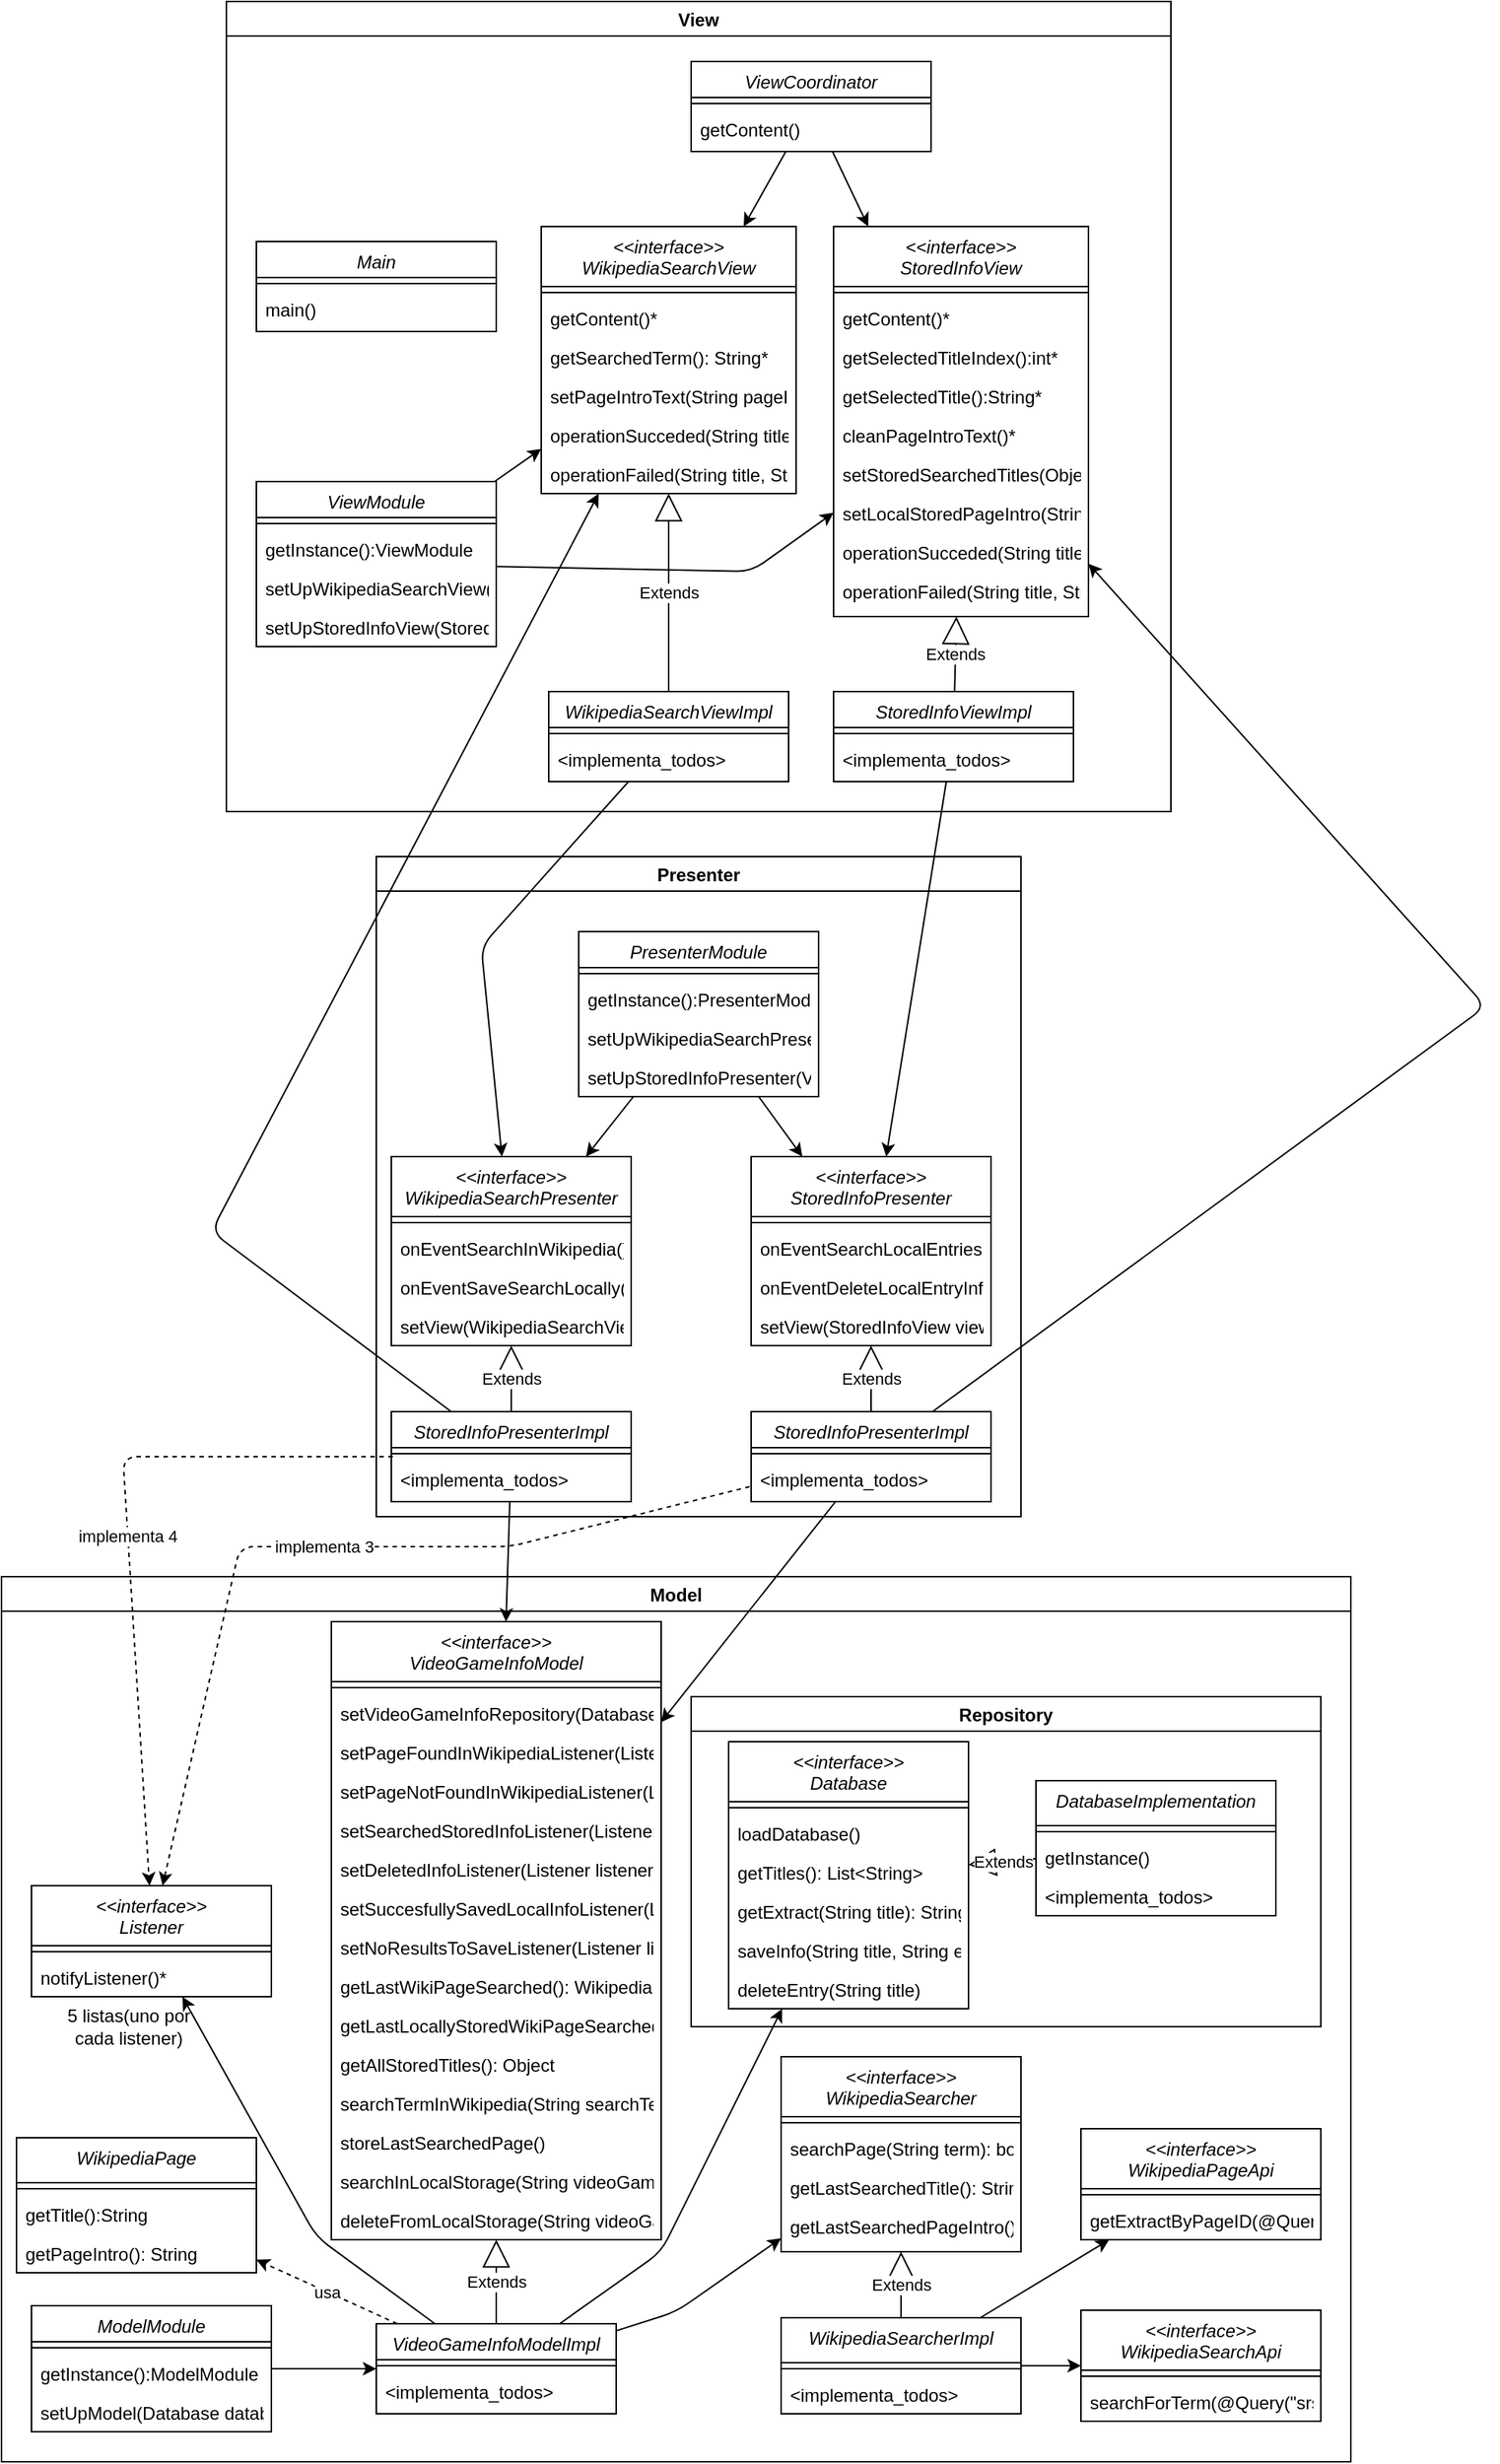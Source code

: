 <mxfile version="14.6.13" type="device"><diagram id="C5RBs43oDa-KdzZeNtuy" name="Page-1"><mxGraphModel dx="2249" dy="1991" grid="1" gridSize="10" guides="1" tooltips="1" connect="1" arrows="1" fold="1" page="1" pageScale="1" pageWidth="827" pageHeight="1169" math="0" shadow="0"><root><mxCell id="WIyWlLk6GJQsqaUBKTNV-0"/><mxCell id="WIyWlLk6GJQsqaUBKTNV-1" parent="WIyWlLk6GJQsqaUBKTNV-0"/><mxCell id="ZD-2VMVkaNNz4humHolC-57" value="View" style="swimlane;fillColor=none;" parent="WIyWlLk6GJQsqaUBKTNV-1" vertex="1"><mxGeometry x="-630" y="-540" width="630" height="540" as="geometry"/></mxCell><mxCell id="ZD-2VMVkaNNz4humHolC-58" value="Extends" style="endArrow=block;endSize=16;endFill=0;html=1;" parent="WIyWlLk6GJQsqaUBKTNV-1" source="DUe6uZB1AHGlCurgWaP5-3" target="DUe6uZB1AHGlCurgWaP5-6" edge="1"><mxGeometry width="160" relative="1" as="geometry"><mxPoint x="-680.01" y="-314" as="sourcePoint"/><mxPoint x="-680.01" y="-204" as="targetPoint"/></mxGeometry></mxCell><mxCell id="DUe6uZB1AHGlCurgWaP5-0" value="Main" style="swimlane;fontStyle=2;align=center;verticalAlign=top;childLayout=stackLayout;horizontal=1;startSize=24;horizontalStack=0;resizeParent=1;resizeLast=0;collapsible=1;marginBottom=0;rounded=0;shadow=0;strokeWidth=1;" parent="WIyWlLk6GJQsqaUBKTNV-1" vertex="1"><mxGeometry x="-610" y="-380" width="160" height="60" as="geometry"><mxRectangle x="120" y="200" width="160" height="26" as="alternateBounds"/></mxGeometry></mxCell><mxCell id="DUe6uZB1AHGlCurgWaP5-1" value="" style="line;html=1;strokeWidth=1;align=left;verticalAlign=middle;spacingTop=-1;spacingLeft=3;spacingRight=3;rotatable=0;labelPosition=right;points=[];portConstraint=eastwest;" parent="DUe6uZB1AHGlCurgWaP5-0" vertex="1"><mxGeometry y="24" width="160" height="8" as="geometry"/></mxCell><mxCell id="DUe6uZB1AHGlCurgWaP5-2" value="main()" style="text;align=left;verticalAlign=top;spacingLeft=4;spacingRight=4;overflow=hidden;rotatable=0;points=[[0,0.5],[1,0.5]];portConstraint=eastwest;" parent="DUe6uZB1AHGlCurgWaP5-0" vertex="1"><mxGeometry y="32" width="160" height="26" as="geometry"/></mxCell><mxCell id="DUe6uZB1AHGlCurgWaP5-3" value="StoredInfoViewImpl" style="swimlane;fontStyle=2;align=center;verticalAlign=top;childLayout=stackLayout;horizontal=1;startSize=24;horizontalStack=0;resizeParent=1;resizeLast=0;collapsible=1;marginBottom=0;rounded=0;shadow=0;strokeWidth=1;" parent="WIyWlLk6GJQsqaUBKTNV-1" vertex="1"><mxGeometry x="-225" y="-80" width="160" height="60" as="geometry"><mxRectangle x="120" y="200" width="160" height="26" as="alternateBounds"/></mxGeometry></mxCell><mxCell id="DUe6uZB1AHGlCurgWaP5-4" value="" style="line;html=1;strokeWidth=1;align=left;verticalAlign=middle;spacingTop=-1;spacingLeft=3;spacingRight=3;rotatable=0;labelPosition=right;points=[];portConstraint=eastwest;" parent="DUe6uZB1AHGlCurgWaP5-3" vertex="1"><mxGeometry y="24" width="160" height="8" as="geometry"/></mxCell><mxCell id="DUe6uZB1AHGlCurgWaP5-5" value="&lt;implementa_todos&gt;" style="text;align=left;verticalAlign=top;spacingLeft=4;spacingRight=4;overflow=hidden;rotatable=0;points=[[0,0.5],[1,0.5]];portConstraint=eastwest;" parent="DUe6uZB1AHGlCurgWaP5-3" vertex="1"><mxGeometry y="32" width="160" height="26" as="geometry"/></mxCell><mxCell id="DUe6uZB1AHGlCurgWaP5-6" value="&lt;&lt;interface&gt;&gt;&#10;StoredInfoView" style="swimlane;fontStyle=2;align=center;verticalAlign=top;childLayout=stackLayout;horizontal=1;startSize=40;horizontalStack=0;resizeParent=1;resizeLast=0;collapsible=1;marginBottom=0;rounded=0;shadow=0;strokeWidth=1;" parent="WIyWlLk6GJQsqaUBKTNV-1" vertex="1"><mxGeometry x="-225" y="-390" width="170" height="260" as="geometry"><mxRectangle x="120" y="200" width="160" height="26" as="alternateBounds"/></mxGeometry></mxCell><mxCell id="DUe6uZB1AHGlCurgWaP5-7" value="" style="line;html=1;strokeWidth=1;align=left;verticalAlign=middle;spacingTop=-1;spacingLeft=3;spacingRight=3;rotatable=0;labelPosition=right;points=[];portConstraint=eastwest;" parent="DUe6uZB1AHGlCurgWaP5-6" vertex="1"><mxGeometry y="40" width="170" height="8" as="geometry"/></mxCell><mxCell id="DUe6uZB1AHGlCurgWaP5-8" value="getContent()*" style="text;align=left;verticalAlign=top;spacingLeft=4;spacingRight=4;overflow=hidden;rotatable=0;points=[[0,0.5],[1,0.5]];portConstraint=eastwest;" parent="DUe6uZB1AHGlCurgWaP5-6" vertex="1"><mxGeometry y="48" width="170" height="26" as="geometry"/></mxCell><mxCell id="DUe6uZB1AHGlCurgWaP5-11" value="getSelectedTitleIndex():int*" style="text;align=left;verticalAlign=top;spacingLeft=4;spacingRight=4;overflow=hidden;rotatable=0;points=[[0,0.5],[1,0.5]];portConstraint=eastwest;" parent="DUe6uZB1AHGlCurgWaP5-6" vertex="1"><mxGeometry y="74" width="170" height="26" as="geometry"/></mxCell><mxCell id="DUe6uZB1AHGlCurgWaP5-12" value="getSelectedTitle():String*" style="text;align=left;verticalAlign=top;spacingLeft=4;spacingRight=4;overflow=hidden;rotatable=0;points=[[0,0.5],[1,0.5]];portConstraint=eastwest;" parent="DUe6uZB1AHGlCurgWaP5-6" vertex="1"><mxGeometry y="100" width="170" height="26" as="geometry"/></mxCell><mxCell id="DUe6uZB1AHGlCurgWaP5-13" value="cleanPageIntroText()*" style="text;align=left;verticalAlign=top;spacingLeft=4;spacingRight=4;overflow=hidden;rotatable=0;points=[[0,0.5],[1,0.5]];portConstraint=eastwest;" parent="DUe6uZB1AHGlCurgWaP5-6" vertex="1"><mxGeometry y="126" width="170" height="26" as="geometry"/></mxCell><mxCell id="DUe6uZB1AHGlCurgWaP5-14" value="setStoredSearchedTitles(Object[] storedTitles)*" style="text;align=left;verticalAlign=top;spacingLeft=4;spacingRight=4;overflow=hidden;rotatable=0;points=[[0,0.5],[1,0.5]];portConstraint=eastwest;" parent="DUe6uZB1AHGlCurgWaP5-6" vertex="1"><mxGeometry y="152" width="170" height="26" as="geometry"/></mxCell><mxCell id="DUe6uZB1AHGlCurgWaP5-15" value="setLocalStoredPageIntro(String pageIntro)*" style="text;align=left;verticalAlign=top;spacingLeft=4;spacingRight=4;overflow=hidden;rotatable=0;points=[[0,0.5],[1,0.5]];portConstraint=eastwest;" parent="DUe6uZB1AHGlCurgWaP5-6" vertex="1"><mxGeometry y="178" width="170" height="26" as="geometry"/></mxCell><mxCell id="DUe6uZB1AHGlCurgWaP5-16" value="operationSucceded(String title, String message)*" style="text;align=left;verticalAlign=top;spacingLeft=4;spacingRight=4;overflow=hidden;rotatable=0;points=[[0,0.5],[1,0.5]];portConstraint=eastwest;" parent="DUe6uZB1AHGlCurgWaP5-6" vertex="1"><mxGeometry y="204" width="170" height="26" as="geometry"/></mxCell><mxCell id="DUe6uZB1AHGlCurgWaP5-17" value="operationFailed(String title, String message)*" style="text;align=left;verticalAlign=top;spacingLeft=4;spacingRight=4;overflow=hidden;rotatable=0;points=[[0,0.5],[1,0.5]];portConstraint=eastwest;" parent="DUe6uZB1AHGlCurgWaP5-6" vertex="1"><mxGeometry y="230" width="170" height="26" as="geometry"/></mxCell><mxCell id="Ww_-z127zUx2u8hrDE0B-0" value="Extends" style="endArrow=block;endSize=16;endFill=0;html=1;" edge="1" parent="WIyWlLk6GJQsqaUBKTNV-1" source="Ww_-z127zUx2u8hrDE0B-1" target="Ww_-z127zUx2u8hrDE0B-4"><mxGeometry width="160" relative="1" as="geometry"><mxPoint x="-870.01" y="-304" as="sourcePoint"/><mxPoint x="-870.01" y="-194" as="targetPoint"/></mxGeometry></mxCell><mxCell id="Ww_-z127zUx2u8hrDE0B-1" value="WikipediaSearchViewImpl" style="swimlane;fontStyle=2;align=center;verticalAlign=top;childLayout=stackLayout;horizontal=1;startSize=24;horizontalStack=0;resizeParent=1;resizeLast=0;collapsible=1;marginBottom=0;rounded=0;shadow=0;strokeWidth=1;" vertex="1" parent="WIyWlLk6GJQsqaUBKTNV-1"><mxGeometry x="-415" y="-80" width="160" height="60" as="geometry"><mxRectangle x="120" y="200" width="160" height="26" as="alternateBounds"/></mxGeometry></mxCell><mxCell id="Ww_-z127zUx2u8hrDE0B-2" value="" style="line;html=1;strokeWidth=1;align=left;verticalAlign=middle;spacingTop=-1;spacingLeft=3;spacingRight=3;rotatable=0;labelPosition=right;points=[];portConstraint=eastwest;" vertex="1" parent="Ww_-z127zUx2u8hrDE0B-1"><mxGeometry y="24" width="160" height="8" as="geometry"/></mxCell><mxCell id="Ww_-z127zUx2u8hrDE0B-3" value="&lt;implementa_todos&gt;" style="text;align=left;verticalAlign=top;spacingLeft=4;spacingRight=4;overflow=hidden;rotatable=0;points=[[0,0.5],[1,0.5]];portConstraint=eastwest;" vertex="1" parent="Ww_-z127zUx2u8hrDE0B-1"><mxGeometry y="32" width="160" height="26" as="geometry"/></mxCell><mxCell id="Ww_-z127zUx2u8hrDE0B-4" value="&lt;&lt;interface&gt;&gt;&#10;WikipediaSearchView" style="swimlane;fontStyle=2;align=center;verticalAlign=top;childLayout=stackLayout;horizontal=1;startSize=40;horizontalStack=0;resizeParent=1;resizeLast=0;collapsible=1;marginBottom=0;rounded=0;shadow=0;strokeWidth=1;" vertex="1" parent="WIyWlLk6GJQsqaUBKTNV-1"><mxGeometry x="-420" y="-390" width="170" height="178" as="geometry"><mxRectangle x="120" y="200" width="160" height="26" as="alternateBounds"/></mxGeometry></mxCell><mxCell id="Ww_-z127zUx2u8hrDE0B-5" value="" style="line;html=1;strokeWidth=1;align=left;verticalAlign=middle;spacingTop=-1;spacingLeft=3;spacingRight=3;rotatable=0;labelPosition=right;points=[];portConstraint=eastwest;" vertex="1" parent="Ww_-z127zUx2u8hrDE0B-4"><mxGeometry y="40" width="170" height="8" as="geometry"/></mxCell><mxCell id="Ww_-z127zUx2u8hrDE0B-6" value="getContent()*" style="text;align=left;verticalAlign=top;spacingLeft=4;spacingRight=4;overflow=hidden;rotatable=0;points=[[0,0.5],[1,0.5]];portConstraint=eastwest;" vertex="1" parent="Ww_-z127zUx2u8hrDE0B-4"><mxGeometry y="48" width="170" height="26" as="geometry"/></mxCell><mxCell id="Ww_-z127zUx2u8hrDE0B-7" value="getSearchedTerm(): String*" style="text;align=left;verticalAlign=top;spacingLeft=4;spacingRight=4;overflow=hidden;rotatable=0;points=[[0,0.5],[1,0.5]];portConstraint=eastwest;" vertex="1" parent="Ww_-z127zUx2u8hrDE0B-4"><mxGeometry y="74" width="170" height="26" as="geometry"/></mxCell><mxCell id="Ww_-z127zUx2u8hrDE0B-8" value="setPageIntroText(String pageIntroText): " style="text;align=left;verticalAlign=top;spacingLeft=4;spacingRight=4;overflow=hidden;rotatable=0;points=[[0,0.5],[1,0.5]];portConstraint=eastwest;" vertex="1" parent="Ww_-z127zUx2u8hrDE0B-4"><mxGeometry y="100" width="170" height="26" as="geometry"/></mxCell><mxCell id="Ww_-z127zUx2u8hrDE0B-12" value="operationSucceded(String title, String message)*" style="text;align=left;verticalAlign=top;spacingLeft=4;spacingRight=4;overflow=hidden;rotatable=0;points=[[0,0.5],[1,0.5]];portConstraint=eastwest;" vertex="1" parent="Ww_-z127zUx2u8hrDE0B-4"><mxGeometry y="126" width="170" height="26" as="geometry"/></mxCell><mxCell id="Ww_-z127zUx2u8hrDE0B-13" value="operationFailed(String title, String message)*" style="text;align=left;verticalAlign=top;spacingLeft=4;spacingRight=4;overflow=hidden;rotatable=0;points=[[0,0.5],[1,0.5]];portConstraint=eastwest;" vertex="1" parent="Ww_-z127zUx2u8hrDE0B-4"><mxGeometry y="152" width="170" height="26" as="geometry"/></mxCell><mxCell id="Ww_-z127zUx2u8hrDE0B-14" value="ViewCoordinator" style="swimlane;fontStyle=2;align=center;verticalAlign=top;childLayout=stackLayout;horizontal=1;startSize=24;horizontalStack=0;resizeParent=1;resizeLast=0;collapsible=1;marginBottom=0;rounded=0;shadow=0;strokeWidth=1;" vertex="1" parent="WIyWlLk6GJQsqaUBKTNV-1"><mxGeometry x="-320" y="-500" width="160" height="60" as="geometry"><mxRectangle x="120" y="200" width="160" height="26" as="alternateBounds"/></mxGeometry></mxCell><mxCell id="Ww_-z127zUx2u8hrDE0B-15" value="" style="line;html=1;strokeWidth=1;align=left;verticalAlign=middle;spacingTop=-1;spacingLeft=3;spacingRight=3;rotatable=0;labelPosition=right;points=[];portConstraint=eastwest;" vertex="1" parent="Ww_-z127zUx2u8hrDE0B-14"><mxGeometry y="24" width="160" height="8" as="geometry"/></mxCell><mxCell id="Ww_-z127zUx2u8hrDE0B-16" value="getContent()" style="text;align=left;verticalAlign=top;spacingLeft=4;spacingRight=4;overflow=hidden;rotatable=0;points=[[0,0.5],[1,0.5]];portConstraint=eastwest;" vertex="1" parent="Ww_-z127zUx2u8hrDE0B-14"><mxGeometry y="32" width="160" height="26" as="geometry"/></mxCell><mxCell id="Ww_-z127zUx2u8hrDE0B-17" value="" style="endArrow=classic;html=1;" edge="1" parent="WIyWlLk6GJQsqaUBKTNV-1" source="Ww_-z127zUx2u8hrDE0B-14" target="Ww_-z127zUx2u8hrDE0B-4"><mxGeometry width="50" height="50" relative="1" as="geometry"><mxPoint x="-160" y="-150" as="sourcePoint"/><mxPoint x="-110" y="-200" as="targetPoint"/></mxGeometry></mxCell><mxCell id="Ww_-z127zUx2u8hrDE0B-18" value="" style="endArrow=classic;html=1;" edge="1" parent="WIyWlLk6GJQsqaUBKTNV-1" source="Ww_-z127zUx2u8hrDE0B-14" target="DUe6uZB1AHGlCurgWaP5-6"><mxGeometry width="50" height="50" relative="1" as="geometry"><mxPoint x="-160" y="-150" as="sourcePoint"/><mxPoint x="-120" y="-370" as="targetPoint"/></mxGeometry></mxCell><mxCell id="Ww_-z127zUx2u8hrDE0B-19" value="ViewModule" style="swimlane;fontStyle=2;align=center;verticalAlign=top;childLayout=stackLayout;horizontal=1;startSize=24;horizontalStack=0;resizeParent=1;resizeLast=0;collapsible=1;marginBottom=0;rounded=0;shadow=0;strokeWidth=1;" vertex="1" parent="WIyWlLk6GJQsqaUBKTNV-1"><mxGeometry x="-610" y="-220" width="160" height="110" as="geometry"><mxRectangle x="120" y="200" width="160" height="26" as="alternateBounds"/></mxGeometry></mxCell><mxCell id="Ww_-z127zUx2u8hrDE0B-20" value="" style="line;html=1;strokeWidth=1;align=left;verticalAlign=middle;spacingTop=-1;spacingLeft=3;spacingRight=3;rotatable=0;labelPosition=right;points=[];portConstraint=eastwest;" vertex="1" parent="Ww_-z127zUx2u8hrDE0B-19"><mxGeometry y="24" width="160" height="8" as="geometry"/></mxCell><mxCell id="Ww_-z127zUx2u8hrDE0B-21" value="getInstance():ViewModule" style="text;align=left;verticalAlign=top;spacingLeft=4;spacingRight=4;overflow=hidden;rotatable=0;points=[[0,0.5],[1,0.5]];portConstraint=eastwest;" vertex="1" parent="Ww_-z127zUx2u8hrDE0B-19"><mxGeometry y="32" width="160" height="26" as="geometry"/></mxCell><mxCell id="Ww_-z127zUx2u8hrDE0B-22" value="setUpWikipediaSearchView(WikipediaSearchPresenter wsp)" style="text;align=left;verticalAlign=top;spacingLeft=4;spacingRight=4;overflow=hidden;rotatable=0;points=[[0,0.5],[1,0.5]];portConstraint=eastwest;" vertex="1" parent="Ww_-z127zUx2u8hrDE0B-19"><mxGeometry y="58" width="160" height="26" as="geometry"/></mxCell><mxCell id="Ww_-z127zUx2u8hrDE0B-23" value="setUpStoredInfoView(StoredInfoPresenter sip)" style="text;align=left;verticalAlign=top;spacingLeft=4;spacingRight=4;overflow=hidden;rotatable=0;points=[[0,0.5],[1,0.5]];portConstraint=eastwest;" vertex="1" parent="Ww_-z127zUx2u8hrDE0B-19"><mxGeometry y="84" width="160" height="26" as="geometry"/></mxCell><mxCell id="Ww_-z127zUx2u8hrDE0B-24" value="" style="endArrow=classic;html=1;" edge="1" parent="WIyWlLk6GJQsqaUBKTNV-1" source="Ww_-z127zUx2u8hrDE0B-19" target="Ww_-z127zUx2u8hrDE0B-4"><mxGeometry width="50" height="50" relative="1" as="geometry"><mxPoint x="-160" y="-150" as="sourcePoint"/><mxPoint x="-110" y="-200" as="targetPoint"/></mxGeometry></mxCell><mxCell id="Ww_-z127zUx2u8hrDE0B-25" value="" style="endArrow=classic;html=1;" edge="1" parent="WIyWlLk6GJQsqaUBKTNV-1" source="Ww_-z127zUx2u8hrDE0B-19" target="DUe6uZB1AHGlCurgWaP5-6"><mxGeometry width="50" height="50" relative="1" as="geometry"><mxPoint x="-160" y="-150" as="sourcePoint"/><mxPoint x="-110" y="-200" as="targetPoint"/><Array as="points"><mxPoint x="-280" y="-160"/></Array></mxGeometry></mxCell><mxCell id="Ww_-z127zUx2u8hrDE0B-45" value="Presenter" style="swimlane;fillColor=none;" vertex="1" parent="WIyWlLk6GJQsqaUBKTNV-1"><mxGeometry x="-530" y="30" width="430" height="440" as="geometry"/></mxCell><mxCell id="Ww_-z127zUx2u8hrDE0B-38" value="PresenterModule" style="swimlane;fontStyle=2;align=center;verticalAlign=top;childLayout=stackLayout;horizontal=1;startSize=24;horizontalStack=0;resizeParent=1;resizeLast=0;collapsible=1;marginBottom=0;rounded=0;shadow=0;strokeWidth=1;" vertex="1" parent="Ww_-z127zUx2u8hrDE0B-45"><mxGeometry x="135" y="50" width="160" height="110" as="geometry"><mxRectangle x="120" y="200" width="160" height="26" as="alternateBounds"/></mxGeometry></mxCell><mxCell id="Ww_-z127zUx2u8hrDE0B-39" value="" style="line;html=1;strokeWidth=1;align=left;verticalAlign=middle;spacingTop=-1;spacingLeft=3;spacingRight=3;rotatable=0;labelPosition=right;points=[];portConstraint=eastwest;" vertex="1" parent="Ww_-z127zUx2u8hrDE0B-38"><mxGeometry y="24" width="160" height="8" as="geometry"/></mxCell><mxCell id="Ww_-z127zUx2u8hrDE0B-40" value="getInstance():PresenterModule" style="text;align=left;verticalAlign=top;spacingLeft=4;spacingRight=4;overflow=hidden;rotatable=0;points=[[0,0.5],[1,0.5]];portConstraint=eastwest;" vertex="1" parent="Ww_-z127zUx2u8hrDE0B-38"><mxGeometry y="32" width="160" height="26" as="geometry"/></mxCell><mxCell id="Ww_-z127zUx2u8hrDE0B-41" value="setUpWikipediaSearchPresenter(VideoGameInfoModel model): WikipediaSearchPresenter" style="text;align=left;verticalAlign=top;spacingLeft=4;spacingRight=4;overflow=hidden;rotatable=0;points=[[0,0.5],[1,0.5]];portConstraint=eastwest;" vertex="1" parent="Ww_-z127zUx2u8hrDE0B-38"><mxGeometry y="58" width="160" height="26" as="geometry"/></mxCell><mxCell id="Ww_-z127zUx2u8hrDE0B-42" value="setUpStoredInfoPresenter(VideoGameInfoModel model): StoredInfoPresenter" style="text;align=left;verticalAlign=top;spacingLeft=4;spacingRight=4;overflow=hidden;rotatable=0;points=[[0,0.5],[1,0.5]];portConstraint=eastwest;" vertex="1" parent="Ww_-z127zUx2u8hrDE0B-38"><mxGeometry y="84" width="160" height="26" as="geometry"/></mxCell><mxCell id="Ww_-z127zUx2u8hrDE0B-32" value="&lt;&lt;interface&gt;&gt;&#10;WikipediaSearchPresenter" style="swimlane;fontStyle=2;align=center;verticalAlign=top;childLayout=stackLayout;horizontal=1;startSize=40;horizontalStack=0;resizeParent=1;resizeLast=0;collapsible=1;marginBottom=0;rounded=0;shadow=0;strokeWidth=1;" vertex="1" parent="Ww_-z127zUx2u8hrDE0B-45"><mxGeometry x="10" y="200" width="160" height="126" as="geometry"><mxRectangle x="120" y="200" width="160" height="26" as="alternateBounds"/></mxGeometry></mxCell><mxCell id="Ww_-z127zUx2u8hrDE0B-33" value="" style="line;html=1;strokeWidth=1;align=left;verticalAlign=middle;spacingTop=-1;spacingLeft=3;spacingRight=3;rotatable=0;labelPosition=right;points=[];portConstraint=eastwest;" vertex="1" parent="Ww_-z127zUx2u8hrDE0B-32"><mxGeometry y="40" width="160" height="8" as="geometry"/></mxCell><mxCell id="Ww_-z127zUx2u8hrDE0B-34" value="onEventSearchInWikipedia()*" style="text;align=left;verticalAlign=top;spacingLeft=4;spacingRight=4;overflow=hidden;rotatable=0;points=[[0,0.5],[1,0.5]];portConstraint=eastwest;" vertex="1" parent="Ww_-z127zUx2u8hrDE0B-32"><mxGeometry y="48" width="160" height="26" as="geometry"/></mxCell><mxCell id="Ww_-z127zUx2u8hrDE0B-35" value="onEventSaveSearchLocally()*" style="text;align=left;verticalAlign=top;spacingLeft=4;spacingRight=4;overflow=hidden;rotatable=0;points=[[0,0.5],[1,0.5]];portConstraint=eastwest;" vertex="1" parent="Ww_-z127zUx2u8hrDE0B-32"><mxGeometry y="74" width="160" height="26" as="geometry"/></mxCell><mxCell id="Ww_-z127zUx2u8hrDE0B-36" value="setView(WikipediaSearchView view)*" style="text;align=left;verticalAlign=top;spacingLeft=4;spacingRight=4;overflow=hidden;rotatable=0;points=[[0,0.5],[1,0.5]];portConstraint=eastwest;" vertex="1" parent="Ww_-z127zUx2u8hrDE0B-32"><mxGeometry y="100" width="160" height="26" as="geometry"/></mxCell><mxCell id="Ww_-z127zUx2u8hrDE0B-43" value="" style="endArrow=classic;html=1;" edge="1" parent="Ww_-z127zUx2u8hrDE0B-45" source="Ww_-z127zUx2u8hrDE0B-38" target="Ww_-z127zUx2u8hrDE0B-32"><mxGeometry width="50" height="50" relative="1" as="geometry"><mxPoint x="-38.01" y="80" as="sourcePoint"/><mxPoint x="-38.135" y="190" as="targetPoint"/></mxGeometry></mxCell><mxCell id="Ww_-z127zUx2u8hrDE0B-29" value="StoredInfoPresenterImpl" style="swimlane;fontStyle=2;align=center;verticalAlign=top;childLayout=stackLayout;horizontal=1;startSize=24;horizontalStack=0;resizeParent=1;resizeLast=0;collapsible=1;marginBottom=0;rounded=0;shadow=0;strokeWidth=1;" vertex="1" parent="Ww_-z127zUx2u8hrDE0B-45"><mxGeometry x="10" y="370" width="160" height="60" as="geometry"><mxRectangle x="120" y="200" width="160" height="26" as="alternateBounds"/></mxGeometry></mxCell><mxCell id="Ww_-z127zUx2u8hrDE0B-30" value="" style="line;html=1;strokeWidth=1;align=left;verticalAlign=middle;spacingTop=-1;spacingLeft=3;spacingRight=3;rotatable=0;labelPosition=right;points=[];portConstraint=eastwest;" vertex="1" parent="Ww_-z127zUx2u8hrDE0B-29"><mxGeometry y="24" width="160" height="8" as="geometry"/></mxCell><mxCell id="Ww_-z127zUx2u8hrDE0B-31" value="&lt;implementa_todos&gt;" style="text;align=left;verticalAlign=top;spacingLeft=4;spacingRight=4;overflow=hidden;rotatable=0;points=[[0,0.5],[1,0.5]];portConstraint=eastwest;" vertex="1" parent="Ww_-z127zUx2u8hrDE0B-29"><mxGeometry y="32" width="160" height="26" as="geometry"/></mxCell><mxCell id="Ww_-z127zUx2u8hrDE0B-37" value="Extends" style="endArrow=block;endSize=16;endFill=0;html=1;" edge="1" parent="Ww_-z127zUx2u8hrDE0B-45" source="Ww_-z127zUx2u8hrDE0B-29" target="Ww_-z127zUx2u8hrDE0B-32"><mxGeometry width="160" relative="1" as="geometry"><mxPoint x="350" y="500" as="sourcePoint"/><mxPoint x="350" y="368" as="targetPoint"/></mxGeometry></mxCell><mxCell id="ZD-2VMVkaNNz4humHolC-63" value="&lt;&lt;interface&gt;&gt;&#10;StoredInfoPresenter" style="swimlane;fontStyle=2;align=center;verticalAlign=top;childLayout=stackLayout;horizontal=1;startSize=40;horizontalStack=0;resizeParent=1;resizeLast=0;collapsible=1;marginBottom=0;rounded=0;shadow=0;strokeWidth=1;" parent="Ww_-z127zUx2u8hrDE0B-45" vertex="1"><mxGeometry x="250" y="200" width="160" height="126" as="geometry"><mxRectangle x="120" y="200" width="160" height="26" as="alternateBounds"/></mxGeometry></mxCell><mxCell id="ZD-2VMVkaNNz4humHolC-64" value="" style="line;html=1;strokeWidth=1;align=left;verticalAlign=middle;spacingTop=-1;spacingLeft=3;spacingRight=3;rotatable=0;labelPosition=right;points=[];portConstraint=eastwest;" parent="ZD-2VMVkaNNz4humHolC-63" vertex="1"><mxGeometry y="40" width="160" height="8" as="geometry"/></mxCell><mxCell id="ZD-2VMVkaNNz4humHolC-65" value="onEventSearchLocalEntriesInfo()*" style="text;align=left;verticalAlign=top;spacingLeft=4;spacingRight=4;overflow=hidden;rotatable=0;points=[[0,0.5],[1,0.5]];portConstraint=eastwest;" parent="ZD-2VMVkaNNz4humHolC-63" vertex="1"><mxGeometry y="48" width="160" height="26" as="geometry"/></mxCell><mxCell id="Ww_-z127zUx2u8hrDE0B-26" value="onEventDeleteLocalEntryInfo()*" style="text;align=left;verticalAlign=top;spacingLeft=4;spacingRight=4;overflow=hidden;rotatable=0;points=[[0,0.5],[1,0.5]];portConstraint=eastwest;" vertex="1" parent="ZD-2VMVkaNNz4humHolC-63"><mxGeometry y="74" width="160" height="26" as="geometry"/></mxCell><mxCell id="Ww_-z127zUx2u8hrDE0B-27" value="setView(StoredInfoView view)" style="text;align=left;verticalAlign=top;spacingLeft=4;spacingRight=4;overflow=hidden;rotatable=0;points=[[0,0.5],[1,0.5]];portConstraint=eastwest;" vertex="1" parent="ZD-2VMVkaNNz4humHolC-63"><mxGeometry y="100" width="160" height="26" as="geometry"/></mxCell><mxCell id="ZD-2VMVkaNNz4humHolC-67" value="StoredInfoPresenterImpl" style="swimlane;fontStyle=2;align=center;verticalAlign=top;childLayout=stackLayout;horizontal=1;startSize=24;horizontalStack=0;resizeParent=1;resizeLast=0;collapsible=1;marginBottom=0;rounded=0;shadow=0;strokeWidth=1;" parent="Ww_-z127zUx2u8hrDE0B-45" vertex="1"><mxGeometry x="250" y="370" width="160" height="60" as="geometry"><mxRectangle x="120" y="200" width="160" height="26" as="alternateBounds"/></mxGeometry></mxCell><mxCell id="ZD-2VMVkaNNz4humHolC-68" value="" style="line;html=1;strokeWidth=1;align=left;verticalAlign=middle;spacingTop=-1;spacingLeft=3;spacingRight=3;rotatable=0;labelPosition=right;points=[];portConstraint=eastwest;" parent="ZD-2VMVkaNNz4humHolC-67" vertex="1"><mxGeometry y="24" width="160" height="8" as="geometry"/></mxCell><mxCell id="ZD-2VMVkaNNz4humHolC-69" value="&lt;implementa_todos&gt;" style="text;align=left;verticalAlign=top;spacingLeft=4;spacingRight=4;overflow=hidden;rotatable=0;points=[[0,0.5],[1,0.5]];portConstraint=eastwest;" parent="ZD-2VMVkaNNz4humHolC-67" vertex="1"><mxGeometry y="32" width="160" height="26" as="geometry"/></mxCell><mxCell id="Ww_-z127zUx2u8hrDE0B-28" value="Extends" style="endArrow=block;endSize=16;endFill=0;html=1;" edge="1" parent="Ww_-z127zUx2u8hrDE0B-45" source="ZD-2VMVkaNNz4humHolC-67" target="ZD-2VMVkaNNz4humHolC-63"><mxGeometry width="160" relative="1" as="geometry"><mxPoint x="560" y="500" as="sourcePoint"/><mxPoint x="560" y="368" as="targetPoint"/></mxGeometry></mxCell><mxCell id="Ww_-z127zUx2u8hrDE0B-44" value="" style="endArrow=classic;html=1;" edge="1" parent="Ww_-z127zUx2u8hrDE0B-45" source="Ww_-z127zUx2u8hrDE0B-38" target="ZD-2VMVkaNNz4humHolC-63"><mxGeometry width="50" height="50" relative="1" as="geometry"><mxPoint x="-28.01" y="90" as="sourcePoint"/><mxPoint x="284" y="210" as="targetPoint"/></mxGeometry></mxCell><mxCell id="Ww_-z127zUx2u8hrDE0B-148" value="Model" style="swimlane;fillColor=none;" vertex="1" parent="WIyWlLk6GJQsqaUBKTNV-1"><mxGeometry x="-780" y="510" width="900" height="590" as="geometry"/></mxCell><mxCell id="Ww_-z127zUx2u8hrDE0B-108" value="WikipediaSearcherImpl" style="swimlane;fontStyle=2;align=center;verticalAlign=top;childLayout=stackLayout;horizontal=1;startSize=30;horizontalStack=0;resizeParent=1;resizeLast=0;collapsible=1;marginBottom=0;rounded=0;shadow=0;strokeWidth=1;" vertex="1" parent="Ww_-z127zUx2u8hrDE0B-148"><mxGeometry x="520" y="494" width="160" height="64" as="geometry"><mxRectangle x="120" y="200" width="160" height="26" as="alternateBounds"/></mxGeometry></mxCell><mxCell id="Ww_-z127zUx2u8hrDE0B-109" value="" style="line;html=1;strokeWidth=1;align=left;verticalAlign=middle;spacingTop=-1;spacingLeft=3;spacingRight=3;rotatable=0;labelPosition=right;points=[];portConstraint=eastwest;" vertex="1" parent="Ww_-z127zUx2u8hrDE0B-108"><mxGeometry y="30" width="160" height="8" as="geometry"/></mxCell><mxCell id="Ww_-z127zUx2u8hrDE0B-110" value="&lt;implementa_todos&gt;" style="text;align=left;verticalAlign=top;spacingLeft=4;spacingRight=4;overflow=hidden;rotatable=0;points=[[0,0.5],[1,0.5]];portConstraint=eastwest;" vertex="1" parent="Ww_-z127zUx2u8hrDE0B-108"><mxGeometry y="38" width="160" height="26" as="geometry"/></mxCell><mxCell id="Ww_-z127zUx2u8hrDE0B-120" value="&lt;&lt;interface&gt;&gt;&#10;WikipediaPageApi" style="swimlane;fontStyle=2;align=center;verticalAlign=top;childLayout=stackLayout;horizontal=1;startSize=40;horizontalStack=0;resizeParent=1;resizeLast=0;collapsible=1;marginBottom=0;rounded=0;shadow=0;strokeWidth=1;" vertex="1" parent="Ww_-z127zUx2u8hrDE0B-148"><mxGeometry x="720" y="368" width="160" height="74" as="geometry"><mxRectangle x="120" y="200" width="160" height="26" as="alternateBounds"/></mxGeometry></mxCell><mxCell id="Ww_-z127zUx2u8hrDE0B-121" value="" style="line;html=1;strokeWidth=1;align=left;verticalAlign=middle;spacingTop=-1;spacingLeft=3;spacingRight=3;rotatable=0;labelPosition=right;points=[];portConstraint=eastwest;" vertex="1" parent="Ww_-z127zUx2u8hrDE0B-120"><mxGeometry y="40" width="160" height="8" as="geometry"/></mxCell><mxCell id="Ww_-z127zUx2u8hrDE0B-122" value="getExtractByPageID(@Query(&quot;pageids&quot;) String term): Call&lt;String&gt;" style="text;align=left;verticalAlign=top;spacingLeft=4;spacingRight=4;overflow=hidden;rotatable=0;points=[[0,0.5],[1,0.5]];portConstraint=eastwest;" vertex="1" parent="Ww_-z127zUx2u8hrDE0B-120"><mxGeometry y="48" width="160" height="26" as="geometry"/></mxCell><mxCell id="Ww_-z127zUx2u8hrDE0B-125" value="" style="endArrow=classic;html=1;" edge="1" parent="Ww_-z127zUx2u8hrDE0B-148" source="Ww_-z127zUx2u8hrDE0B-108" target="Ww_-z127zUx2u8hrDE0B-120"><mxGeometry width="50" height="50" relative="1" as="geometry"><mxPoint x="965.003" y="250" as="sourcePoint"/><mxPoint x="1095.003" y="322" as="targetPoint"/></mxGeometry></mxCell><mxCell id="Ww_-z127zUx2u8hrDE0B-115" value="&lt;&lt;interface&gt;&gt;&#10;WikipediaSearchApi" style="swimlane;fontStyle=2;align=center;verticalAlign=top;childLayout=stackLayout;horizontal=1;startSize=40;horizontalStack=0;resizeParent=1;resizeLast=0;collapsible=1;marginBottom=0;rounded=0;shadow=0;strokeWidth=1;" vertex="1" parent="Ww_-z127zUx2u8hrDE0B-148"><mxGeometry x="720" y="489" width="160" height="74" as="geometry"><mxRectangle x="120" y="200" width="160" height="26" as="alternateBounds"/></mxGeometry></mxCell><mxCell id="Ww_-z127zUx2u8hrDE0B-116" value="" style="line;html=1;strokeWidth=1;align=left;verticalAlign=middle;spacingTop=-1;spacingLeft=3;spacingRight=3;rotatable=0;labelPosition=right;points=[];portConstraint=eastwest;" vertex="1" parent="Ww_-z127zUx2u8hrDE0B-115"><mxGeometry y="40" width="160" height="8" as="geometry"/></mxCell><mxCell id="Ww_-z127zUx2u8hrDE0B-123" value="searchForTerm(@Query(&quot;srsearch&quot;) String term): Call&lt;String&gt;" style="text;align=left;verticalAlign=top;spacingLeft=4;spacingRight=4;overflow=hidden;rotatable=0;points=[[0,0.5],[1,0.5]];portConstraint=eastwest;" vertex="1" parent="Ww_-z127zUx2u8hrDE0B-115"><mxGeometry y="48" width="160" height="26" as="geometry"/></mxCell><mxCell id="Ww_-z127zUx2u8hrDE0B-126" value="" style="endArrow=classic;html=1;" edge="1" parent="Ww_-z127zUx2u8hrDE0B-148" source="Ww_-z127zUx2u8hrDE0B-108" target="Ww_-z127zUx2u8hrDE0B-115"><mxGeometry width="50" height="50" relative="1" as="geometry"><mxPoint x="705" y="492.87" as="sourcePoint"/><mxPoint x="775" y="476.13" as="targetPoint"/></mxGeometry></mxCell><mxCell id="Ww_-z127zUx2u8hrDE0B-86" value="5 listas(uno por cada listener)" style="text;html=1;strokeColor=none;fillColor=none;align=center;verticalAlign=middle;whiteSpace=wrap;rounded=0;" vertex="1" parent="Ww_-z127zUx2u8hrDE0B-148"><mxGeometry x="40" y="280" width="90" height="40" as="geometry"/></mxCell><mxCell id="Ww_-z127zUx2u8hrDE0B-67" value="&lt;&lt;interface&gt;&gt;&#10;Listener" style="swimlane;fontStyle=2;align=center;verticalAlign=top;childLayout=stackLayout;horizontal=1;startSize=40;horizontalStack=0;resizeParent=1;resizeLast=0;collapsible=1;marginBottom=0;rounded=0;shadow=0;strokeWidth=1;" vertex="1" parent="Ww_-z127zUx2u8hrDE0B-148"><mxGeometry x="20" y="206" width="160" height="74" as="geometry"><mxRectangle x="120" y="200" width="160" height="26" as="alternateBounds"/></mxGeometry></mxCell><mxCell id="Ww_-z127zUx2u8hrDE0B-68" value="" style="line;html=1;strokeWidth=1;align=left;verticalAlign=middle;spacingTop=-1;spacingLeft=3;spacingRight=3;rotatable=0;labelPosition=right;points=[];portConstraint=eastwest;" vertex="1" parent="Ww_-z127zUx2u8hrDE0B-67"><mxGeometry y="40" width="160" height="8" as="geometry"/></mxCell><mxCell id="Ww_-z127zUx2u8hrDE0B-69" value="notifyListener()*" style="text;align=left;verticalAlign=top;spacingLeft=4;spacingRight=4;overflow=hidden;rotatable=0;points=[[0,0.5],[1,0.5]];portConstraint=eastwest;" vertex="1" parent="Ww_-z127zUx2u8hrDE0B-67"><mxGeometry y="48" width="160" height="26" as="geometry"/></mxCell><mxCell id="Ww_-z127zUx2u8hrDE0B-46" value="VideoGameInfoModelImpl" style="swimlane;fontStyle=2;align=center;verticalAlign=top;childLayout=stackLayout;horizontal=1;startSize=24;horizontalStack=0;resizeParent=1;resizeLast=0;collapsible=1;marginBottom=0;rounded=0;shadow=0;strokeWidth=1;" vertex="1" parent="Ww_-z127zUx2u8hrDE0B-148"><mxGeometry x="250" y="498" width="160" height="60" as="geometry"><mxRectangle x="120" y="200" width="160" height="26" as="alternateBounds"/></mxGeometry></mxCell><mxCell id="Ww_-z127zUx2u8hrDE0B-47" value="" style="line;html=1;strokeWidth=1;align=left;verticalAlign=middle;spacingTop=-1;spacingLeft=3;spacingRight=3;rotatable=0;labelPosition=right;points=[];portConstraint=eastwest;" vertex="1" parent="Ww_-z127zUx2u8hrDE0B-46"><mxGeometry y="24" width="160" height="8" as="geometry"/></mxCell><mxCell id="Ww_-z127zUx2u8hrDE0B-48" value="&lt;implementa_todos&gt;" style="text;align=left;verticalAlign=top;spacingLeft=4;spacingRight=4;overflow=hidden;rotatable=0;points=[[0,0.5],[1,0.5]];portConstraint=eastwest;" vertex="1" parent="Ww_-z127zUx2u8hrDE0B-46"><mxGeometry y="32" width="160" height="26" as="geometry"/></mxCell><mxCell id="Ww_-z127zUx2u8hrDE0B-84" value="" style="endArrow=classic;html=1;" edge="1" parent="Ww_-z127zUx2u8hrDE0B-148" source="Ww_-z127zUx2u8hrDE0B-46" target="Ww_-z127zUx2u8hrDE0B-67"><mxGeometry width="50" height="50" relative="1" as="geometry"><mxPoint x="484.13" y="560" as="sourcePoint"/><mxPoint x="484.005" y="670" as="targetPoint"/><Array as="points"><mxPoint x="210" y="440"/></Array></mxGeometry></mxCell><mxCell id="Ww_-z127zUx2u8hrDE0B-127" value="WikipediaPage" style="swimlane;fontStyle=2;align=center;verticalAlign=top;childLayout=stackLayout;horizontal=1;startSize=30;horizontalStack=0;resizeParent=1;resizeLast=0;collapsible=1;marginBottom=0;rounded=0;shadow=0;strokeWidth=1;" vertex="1" parent="Ww_-z127zUx2u8hrDE0B-148"><mxGeometry x="10" y="374" width="160" height="90" as="geometry"><mxRectangle x="120" y="200" width="160" height="26" as="alternateBounds"/></mxGeometry></mxCell><mxCell id="Ww_-z127zUx2u8hrDE0B-128" value="" style="line;html=1;strokeWidth=1;align=left;verticalAlign=middle;spacingTop=-1;spacingLeft=3;spacingRight=3;rotatable=0;labelPosition=right;points=[];portConstraint=eastwest;" vertex="1" parent="Ww_-z127zUx2u8hrDE0B-127"><mxGeometry y="30" width="160" height="8" as="geometry"/></mxCell><mxCell id="Ww_-z127zUx2u8hrDE0B-129" value="getTitle():String" style="text;align=left;verticalAlign=top;spacingLeft=4;spacingRight=4;overflow=hidden;rotatable=0;points=[[0,0.5],[1,0.5]];portConstraint=eastwest;" vertex="1" parent="Ww_-z127zUx2u8hrDE0B-127"><mxGeometry y="38" width="160" height="26" as="geometry"/></mxCell><mxCell id="Ww_-z127zUx2u8hrDE0B-130" value="getPageIntro(): String" style="text;align=left;verticalAlign=top;spacingLeft=4;spacingRight=4;overflow=hidden;rotatable=0;points=[[0,0.5],[1,0.5]];portConstraint=eastwest;" vertex="1" parent="Ww_-z127zUx2u8hrDE0B-127"><mxGeometry y="64" width="160" height="26" as="geometry"/></mxCell><mxCell id="ShkKD8K5ReQVSErVy7A8-0" value="usa" style="endArrow=classic;html=1;dashed=1;" parent="Ww_-z127zUx2u8hrDE0B-148" edge="1" target="Ww_-z127zUx2u8hrDE0B-127" source="Ww_-z127zUx2u8hrDE0B-46"><mxGeometry width="50" height="50" relative="1" as="geometry"><mxPoint x="350" y="560" as="sourcePoint"/><mxPoint x="140" y="340" as="targetPoint"/></mxGeometry></mxCell><mxCell id="Ww_-z127zUx2u8hrDE0B-88" value="ModelModule" style="swimlane;fontStyle=2;align=center;verticalAlign=top;childLayout=stackLayout;horizontal=1;startSize=24;horizontalStack=0;resizeParent=1;resizeLast=0;collapsible=1;marginBottom=0;rounded=0;shadow=0;strokeWidth=1;" vertex="1" parent="Ww_-z127zUx2u8hrDE0B-148"><mxGeometry x="20" y="486" width="160" height="84" as="geometry"><mxRectangle x="120" y="200" width="160" height="26" as="alternateBounds"/></mxGeometry></mxCell><mxCell id="Ww_-z127zUx2u8hrDE0B-89" value="" style="line;html=1;strokeWidth=1;align=left;verticalAlign=middle;spacingTop=-1;spacingLeft=3;spacingRight=3;rotatable=0;labelPosition=right;points=[];portConstraint=eastwest;" vertex="1" parent="Ww_-z127zUx2u8hrDE0B-88"><mxGeometry y="24" width="160" height="8" as="geometry"/></mxCell><mxCell id="Ww_-z127zUx2u8hrDE0B-90" value="getInstance():ModelModule" style="text;align=left;verticalAlign=top;spacingLeft=4;spacingRight=4;overflow=hidden;rotatable=0;points=[[0,0.5],[1,0.5]];portConstraint=eastwest;" vertex="1" parent="Ww_-z127zUx2u8hrDE0B-88"><mxGeometry y="32" width="160" height="26" as="geometry"/></mxCell><mxCell id="Ww_-z127zUx2u8hrDE0B-91" value="setUpModel(Database database, WikipediaSearcher ws): VideoGameInfoModel" style="text;align=left;verticalAlign=top;spacingLeft=4;spacingRight=4;overflow=hidden;rotatable=0;points=[[0,0.5],[1,0.5]];portConstraint=eastwest;" vertex="1" parent="Ww_-z127zUx2u8hrDE0B-88"><mxGeometry y="58" width="160" height="26" as="geometry"/></mxCell><mxCell id="ZD-2VMVkaNNz4humHolC-92" value="" style="endArrow=classic;html=1;" parent="Ww_-z127zUx2u8hrDE0B-148" edge="1" target="Ww_-z127zUx2u8hrDE0B-46" source="Ww_-z127zUx2u8hrDE0B-88"><mxGeometry width="50" height="50" relative="1" as="geometry"><mxPoint x="92" y="780" as="sourcePoint"/><mxPoint x="91.875" y="890" as="targetPoint"/></mxGeometry></mxCell><mxCell id="Ww_-z127zUx2u8hrDE0B-49" value="&lt;&lt;interface&gt;&gt;&#10;VideoGameInfoModel" style="swimlane;fontStyle=2;align=center;verticalAlign=top;childLayout=stackLayout;horizontal=1;startSize=40;horizontalStack=0;resizeParent=1;resizeLast=0;collapsible=1;marginBottom=0;rounded=0;shadow=0;strokeWidth=1;" vertex="1" parent="Ww_-z127zUx2u8hrDE0B-148"><mxGeometry x="220" y="30" width="220" height="412" as="geometry"><mxRectangle x="120" y="200" width="160" height="26" as="alternateBounds"/></mxGeometry></mxCell><mxCell id="Ww_-z127zUx2u8hrDE0B-50" value="" style="line;html=1;strokeWidth=1;align=left;verticalAlign=middle;spacingTop=-1;spacingLeft=3;spacingRight=3;rotatable=0;labelPosition=right;points=[];portConstraint=eastwest;" vertex="1" parent="Ww_-z127zUx2u8hrDE0B-49"><mxGeometry y="40" width="220" height="8" as="geometry"/></mxCell><mxCell id="Ww_-z127zUx2u8hrDE0B-51" value="setVideoGameInfoRepository(Database database)*" style="text;align=left;verticalAlign=top;spacingLeft=4;spacingRight=4;overflow=hidden;rotatable=0;points=[[0,0.5],[1,0.5]];portConstraint=eastwest;" vertex="1" parent="Ww_-z127zUx2u8hrDE0B-49"><mxGeometry y="48" width="220" height="26" as="geometry"/></mxCell><mxCell id="Ww_-z127zUx2u8hrDE0B-52" value="setPageFoundInWikipediaListener(Listener listener)" style="text;align=left;verticalAlign=top;spacingLeft=4;spacingRight=4;overflow=hidden;rotatable=0;points=[[0,0.5],[1,0.5]];portConstraint=eastwest;" vertex="1" parent="Ww_-z127zUx2u8hrDE0B-49"><mxGeometry y="74" width="220" height="26" as="geometry"/></mxCell><mxCell id="Ww_-z127zUx2u8hrDE0B-53" value="setPageNotFoundInWikipediaListener(Listener listener)" style="text;align=left;verticalAlign=top;spacingLeft=4;spacingRight=4;overflow=hidden;rotatable=0;points=[[0,0.5],[1,0.5]];portConstraint=eastwest;" vertex="1" parent="Ww_-z127zUx2u8hrDE0B-49"><mxGeometry y="100" width="220" height="26" as="geometry"/></mxCell><mxCell id="Ww_-z127zUx2u8hrDE0B-55" value="setSearchedStoredInfoListener(Listener listener)" style="text;align=left;verticalAlign=top;spacingLeft=4;spacingRight=4;overflow=hidden;rotatable=0;points=[[0,0.5],[1,0.5]];portConstraint=eastwest;" vertex="1" parent="Ww_-z127zUx2u8hrDE0B-49"><mxGeometry y="126" width="220" height="26" as="geometry"/></mxCell><mxCell id="Ww_-z127zUx2u8hrDE0B-56" value="setDeletedInfoListener(Listener listener)" style="text;align=left;verticalAlign=top;spacingLeft=4;spacingRight=4;overflow=hidden;rotatable=0;points=[[0,0.5],[1,0.5]];portConstraint=eastwest;" vertex="1" parent="Ww_-z127zUx2u8hrDE0B-49"><mxGeometry y="152" width="220" height="26" as="geometry"/></mxCell><mxCell id="Ww_-z127zUx2u8hrDE0B-57" value="setSuccesfullySavedLocalInfoListener(Listener listener)" style="text;align=left;verticalAlign=top;spacingLeft=4;spacingRight=4;overflow=hidden;rotatable=0;points=[[0,0.5],[1,0.5]];portConstraint=eastwest;" vertex="1" parent="Ww_-z127zUx2u8hrDE0B-49"><mxGeometry y="178" width="220" height="26" as="geometry"/></mxCell><mxCell id="Ww_-z127zUx2u8hrDE0B-58" value="setNoResultsToSaveListener(Listener listener)" style="text;align=left;verticalAlign=top;spacingLeft=4;spacingRight=4;overflow=hidden;rotatable=0;points=[[0,0.5],[1,0.5]];portConstraint=eastwest;" vertex="1" parent="Ww_-z127zUx2u8hrDE0B-49"><mxGeometry y="204" width="220" height="26" as="geometry"/></mxCell><mxCell id="Ww_-z127zUx2u8hrDE0B-59" value="getLastWikiPageSearched(): WikipediaPage" style="text;align=left;verticalAlign=top;spacingLeft=4;spacingRight=4;overflow=hidden;rotatable=0;points=[[0,0.5],[1,0.5]];portConstraint=eastwest;" vertex="1" parent="Ww_-z127zUx2u8hrDE0B-49"><mxGeometry y="230" width="220" height="26" as="geometry"/></mxCell><mxCell id="Ww_-z127zUx2u8hrDE0B-60" value="getLastLocallyStoredWikiPageSearched(): WikipediaPage" style="text;align=left;verticalAlign=top;spacingLeft=4;spacingRight=4;overflow=hidden;rotatable=0;points=[[0,0.5],[1,0.5]];portConstraint=eastwest;" vertex="1" parent="Ww_-z127zUx2u8hrDE0B-49"><mxGeometry y="256" width="220" height="26" as="geometry"/></mxCell><mxCell id="Ww_-z127zUx2u8hrDE0B-61" value="getAllStoredTitles(): Object" style="text;align=left;verticalAlign=top;spacingLeft=4;spacingRight=4;overflow=hidden;rotatable=0;points=[[0,0.5],[1,0.5]];portConstraint=eastwest;" vertex="1" parent="Ww_-z127zUx2u8hrDE0B-49"><mxGeometry y="282" width="220" height="26" as="geometry"/></mxCell><mxCell id="Ww_-z127zUx2u8hrDE0B-62" value="searchTermInWikipedia(String searchTerm)" style="text;align=left;verticalAlign=top;spacingLeft=4;spacingRight=4;overflow=hidden;rotatable=0;points=[[0,0.5],[1,0.5]];portConstraint=eastwest;" vertex="1" parent="Ww_-z127zUx2u8hrDE0B-49"><mxGeometry y="308" width="220" height="26" as="geometry"/></mxCell><mxCell id="Ww_-z127zUx2u8hrDE0B-64" value="storeLastSearchedPage()" style="text;align=left;verticalAlign=top;spacingLeft=4;spacingRight=4;overflow=hidden;rotatable=0;points=[[0,0.5],[1,0.5]];portConstraint=eastwest;" vertex="1" parent="Ww_-z127zUx2u8hrDE0B-49"><mxGeometry y="334" width="220" height="26" as="geometry"/></mxCell><mxCell id="Ww_-z127zUx2u8hrDE0B-65" value="searchInLocalStorage(String videoGameTitle)" style="text;align=left;verticalAlign=top;spacingLeft=4;spacingRight=4;overflow=hidden;rotatable=0;points=[[0,0.5],[1,0.5]];portConstraint=eastwest;" vertex="1" parent="Ww_-z127zUx2u8hrDE0B-49"><mxGeometry y="360" width="220" height="26" as="geometry"/></mxCell><mxCell id="Ww_-z127zUx2u8hrDE0B-66" value="deleteFromLocalStorage(String videoGameTitle)" style="text;align=left;verticalAlign=top;spacingLeft=4;spacingRight=4;overflow=hidden;rotatable=0;points=[[0,0.5],[1,0.5]];portConstraint=eastwest;" vertex="1" parent="Ww_-z127zUx2u8hrDE0B-49"><mxGeometry y="386" width="220" height="26" as="geometry"/></mxCell><mxCell id="Ww_-z127zUx2u8hrDE0B-54" value="Extends" style="endArrow=block;endSize=16;endFill=0;html=1;" edge="1" parent="Ww_-z127zUx2u8hrDE0B-148" source="Ww_-z127zUx2u8hrDE0B-46" target="Ww_-z127zUx2u8hrDE0B-49"><mxGeometry width="160" relative="1" as="geometry"><mxPoint x="615" y="496" as="sourcePoint"/><mxPoint x="615" y="364" as="targetPoint"/></mxGeometry></mxCell><mxCell id="Ww_-z127zUx2u8hrDE0B-92" value="&lt;&lt;interface&gt;&gt;&#10;WikipediaSearcher" style="swimlane;fontStyle=2;align=center;verticalAlign=top;childLayout=stackLayout;horizontal=1;startSize=40;horizontalStack=0;resizeParent=1;resizeLast=0;collapsible=1;marginBottom=0;rounded=0;shadow=0;strokeWidth=1;" vertex="1" parent="Ww_-z127zUx2u8hrDE0B-148"><mxGeometry x="520" y="320" width="160" height="130" as="geometry"><mxRectangle x="120" y="200" width="160" height="26" as="alternateBounds"/></mxGeometry></mxCell><mxCell id="Ww_-z127zUx2u8hrDE0B-93" value="" style="line;html=1;strokeWidth=1;align=left;verticalAlign=middle;spacingTop=-1;spacingLeft=3;spacingRight=3;rotatable=0;labelPosition=right;points=[];portConstraint=eastwest;" vertex="1" parent="Ww_-z127zUx2u8hrDE0B-92"><mxGeometry y="40" width="160" height="8" as="geometry"/></mxCell><mxCell id="Ww_-z127zUx2u8hrDE0B-94" value="searchPage(String term): boolean" style="text;align=left;verticalAlign=top;spacingLeft=4;spacingRight=4;overflow=hidden;rotatable=0;points=[[0,0.5],[1,0.5]];portConstraint=eastwest;" vertex="1" parent="Ww_-z127zUx2u8hrDE0B-92"><mxGeometry y="48" width="160" height="26" as="geometry"/></mxCell><mxCell id="Ww_-z127zUx2u8hrDE0B-95" value="getLastSearchedTitle(): String" style="text;align=left;verticalAlign=top;spacingLeft=4;spacingRight=4;overflow=hidden;rotatable=0;points=[[0,0.5],[1,0.5]];portConstraint=eastwest;" vertex="1" parent="Ww_-z127zUx2u8hrDE0B-92"><mxGeometry y="74" width="160" height="26" as="geometry"/></mxCell><mxCell id="Ww_-z127zUx2u8hrDE0B-96" value="getLastSearchedPageIntro(): String" style="text;align=left;verticalAlign=top;spacingLeft=4;spacingRight=4;overflow=hidden;rotatable=0;points=[[0,0.5],[1,0.5]];portConstraint=eastwest;" vertex="1" parent="Ww_-z127zUx2u8hrDE0B-92"><mxGeometry y="100" width="160" height="26" as="geometry"/></mxCell><mxCell id="Ww_-z127zUx2u8hrDE0B-114" value="" style="endArrow=classic;html=1;" edge="1" parent="Ww_-z127zUx2u8hrDE0B-148" source="Ww_-z127zUx2u8hrDE0B-46" target="Ww_-z127zUx2u8hrDE0B-92"><mxGeometry width="50" height="50" relative="1" as="geometry"><mxPoint x="380.003" y="603" as="sourcePoint"/><mxPoint x="510.003" y="675" as="targetPoint"/><Array as="points"><mxPoint x="450" y="490"/></Array></mxGeometry></mxCell><mxCell id="Ww_-z127zUx2u8hrDE0B-113" value="Extends" style="endArrow=block;endSize=16;endFill=0;html=1;" edge="1" parent="Ww_-z127zUx2u8hrDE0B-148" source="Ww_-z127zUx2u8hrDE0B-108" target="Ww_-z127zUx2u8hrDE0B-92"><mxGeometry width="160" relative="1" as="geometry"><mxPoint x="485" y="662" as="sourcePoint"/><mxPoint x="485" y="614" as="targetPoint"/></mxGeometry></mxCell><mxCell id="Ww_-z127zUx2u8hrDE0B-147" value="Repository" style="swimlane;fillColor=none;" vertex="1" parent="Ww_-z127zUx2u8hrDE0B-148"><mxGeometry x="460" y="80" width="420" height="220" as="geometry"/></mxCell><mxCell id="Ww_-z127zUx2u8hrDE0B-134" value="&lt;&lt;interface&gt;&gt;&#10;Database" style="swimlane;fontStyle=2;align=center;verticalAlign=top;childLayout=stackLayout;horizontal=1;startSize=40;horizontalStack=0;resizeParent=1;resizeLast=0;collapsible=1;marginBottom=0;rounded=0;shadow=0;strokeWidth=1;" vertex="1" parent="Ww_-z127zUx2u8hrDE0B-147"><mxGeometry x="25" y="30" width="160" height="178" as="geometry"><mxRectangle x="120" y="200" width="160" height="26" as="alternateBounds"/></mxGeometry></mxCell><mxCell id="Ww_-z127zUx2u8hrDE0B-135" value="" style="line;html=1;strokeWidth=1;align=left;verticalAlign=middle;spacingTop=-1;spacingLeft=3;spacingRight=3;rotatable=0;labelPosition=right;points=[];portConstraint=eastwest;" vertex="1" parent="Ww_-z127zUx2u8hrDE0B-134"><mxGeometry y="40" width="160" height="8" as="geometry"/></mxCell><mxCell id="Ww_-z127zUx2u8hrDE0B-136" value="loadDatabase()" style="text;align=left;verticalAlign=top;spacingLeft=4;spacingRight=4;overflow=hidden;rotatable=0;points=[[0,0.5],[1,0.5]];portConstraint=eastwest;" vertex="1" parent="Ww_-z127zUx2u8hrDE0B-134"><mxGeometry y="48" width="160" height="26" as="geometry"/></mxCell><mxCell id="Ww_-z127zUx2u8hrDE0B-137" value="getTitles(): List&lt;String&gt;" style="text;align=left;verticalAlign=top;spacingLeft=4;spacingRight=4;overflow=hidden;rotatable=0;points=[[0,0.5],[1,0.5]];portConstraint=eastwest;" vertex="1" parent="Ww_-z127zUx2u8hrDE0B-134"><mxGeometry y="74" width="160" height="26" as="geometry"/></mxCell><mxCell id="Ww_-z127zUx2u8hrDE0B-138" value="getExtract(String title): String" style="text;align=left;verticalAlign=top;spacingLeft=4;spacingRight=4;overflow=hidden;rotatable=0;points=[[0,0.5],[1,0.5]];portConstraint=eastwest;" vertex="1" parent="Ww_-z127zUx2u8hrDE0B-134"><mxGeometry y="100" width="160" height="26" as="geometry"/></mxCell><mxCell id="Ww_-z127zUx2u8hrDE0B-139" value="saveInfo(String title, String extract)" style="text;align=left;verticalAlign=top;spacingLeft=4;spacingRight=4;overflow=hidden;rotatable=0;points=[[0,0.5],[1,0.5]];portConstraint=eastwest;" vertex="1" parent="Ww_-z127zUx2u8hrDE0B-134"><mxGeometry y="126" width="160" height="26" as="geometry"/></mxCell><mxCell id="Ww_-z127zUx2u8hrDE0B-140" value="deleteEntry(String title)" style="text;align=left;verticalAlign=top;spacingLeft=4;spacingRight=4;overflow=hidden;rotatable=0;points=[[0,0.5],[1,0.5]];portConstraint=eastwest;" vertex="1" parent="Ww_-z127zUx2u8hrDE0B-134"><mxGeometry y="152" width="160" height="26" as="geometry"/></mxCell><mxCell id="Ww_-z127zUx2u8hrDE0B-141" value="DatabaseImplementation" style="swimlane;fontStyle=2;align=center;verticalAlign=top;childLayout=stackLayout;horizontal=1;startSize=30;horizontalStack=0;resizeParent=1;resizeLast=0;collapsible=1;marginBottom=0;rounded=0;shadow=0;strokeWidth=1;" vertex="1" parent="Ww_-z127zUx2u8hrDE0B-147"><mxGeometry x="230" y="56" width="160" height="90" as="geometry"><mxRectangle x="120" y="200" width="160" height="26" as="alternateBounds"/></mxGeometry></mxCell><mxCell id="Ww_-z127zUx2u8hrDE0B-142" value="" style="line;html=1;strokeWidth=1;align=left;verticalAlign=middle;spacingTop=-1;spacingLeft=3;spacingRight=3;rotatable=0;labelPosition=right;points=[];portConstraint=eastwest;" vertex="1" parent="Ww_-z127zUx2u8hrDE0B-141"><mxGeometry y="30" width="160" height="8" as="geometry"/></mxCell><mxCell id="Ww_-z127zUx2u8hrDE0B-144" value="getInstance()" style="text;align=left;verticalAlign=top;spacingLeft=4;spacingRight=4;overflow=hidden;rotatable=0;points=[[0,0.5],[1,0.5]];portConstraint=eastwest;" vertex="1" parent="Ww_-z127zUx2u8hrDE0B-141"><mxGeometry y="38" width="160" height="26" as="geometry"/></mxCell><mxCell id="Ww_-z127zUx2u8hrDE0B-143" value="&lt;implementa_todos&gt;" style="text;align=left;verticalAlign=top;spacingLeft=4;spacingRight=4;overflow=hidden;rotatable=0;points=[[0,0.5],[1,0.5]];portConstraint=eastwest;" vertex="1" parent="Ww_-z127zUx2u8hrDE0B-141"><mxGeometry y="64" width="160" height="26" as="geometry"/></mxCell><mxCell id="Ww_-z127zUx2u8hrDE0B-145" value="Extends" style="endArrow=block;endSize=16;endFill=0;html=1;" edge="1" parent="Ww_-z127zUx2u8hrDE0B-147" source="Ww_-z127zUx2u8hrDE0B-141" target="Ww_-z127zUx2u8hrDE0B-134"><mxGeometry width="160" relative="1" as="geometry"><mxPoint x="500" y="74" as="sourcePoint"/><mxPoint x="500" y="-20" as="targetPoint"/></mxGeometry></mxCell><mxCell id="Ww_-z127zUx2u8hrDE0B-146" value="" style="endArrow=classic;html=1;startArrow=none;" edge="1" parent="Ww_-z127zUx2u8hrDE0B-148" source="Ww_-z127zUx2u8hrDE0B-46" target="Ww_-z127zUx2u8hrDE0B-134"><mxGeometry width="50" height="50" relative="1" as="geometry"><mxPoint x="421.795" y="546" as="sourcePoint"/><mxPoint x="550" y="492.429" as="targetPoint"/><Array as="points"><mxPoint x="440" y="450"/></Array></mxGeometry></mxCell><mxCell id="Ww_-z127zUx2u8hrDE0B-152" value="" style="endArrow=classic;html=1;" edge="1" parent="WIyWlLk6GJQsqaUBKTNV-1" source="DUe6uZB1AHGlCurgWaP5-3" target="ZD-2VMVkaNNz4humHolC-63"><mxGeometry width="50" height="50" relative="1" as="geometry"><mxPoint x="-220" y="90" as="sourcePoint"/><mxPoint x="-170" y="40" as="targetPoint"/></mxGeometry></mxCell><mxCell id="Ww_-z127zUx2u8hrDE0B-153" value="" style="endArrow=classic;html=1;" edge="1" parent="WIyWlLk6GJQsqaUBKTNV-1" source="Ww_-z127zUx2u8hrDE0B-1" target="Ww_-z127zUx2u8hrDE0B-32"><mxGeometry width="50" height="50" relative="1" as="geometry"><mxPoint x="-220" y="90" as="sourcePoint"/><mxPoint x="-600" y="80" as="targetPoint"/><Array as="points"><mxPoint x="-460" y="90"/></Array></mxGeometry></mxCell><mxCell id="Ww_-z127zUx2u8hrDE0B-154" value="" style="endArrow=classic;html=1;" edge="1" parent="WIyWlLk6GJQsqaUBKTNV-1" source="ZD-2VMVkaNNz4humHolC-67" target="DUe6uZB1AHGlCurgWaP5-6"><mxGeometry width="50" height="50" relative="1" as="geometry"><mxPoint x="-280" y="390" as="sourcePoint"/><mxPoint x="170" y="-150" as="targetPoint"/><Array as="points"><mxPoint x="210" y="130"/></Array></mxGeometry></mxCell><mxCell id="Ww_-z127zUx2u8hrDE0B-155" value="" style="endArrow=classic;html=1;" edge="1" parent="WIyWlLk6GJQsqaUBKTNV-1" source="Ww_-z127zUx2u8hrDE0B-29" target="Ww_-z127zUx2u8hrDE0B-4"><mxGeometry width="50" height="50" relative="1" as="geometry"><mxPoint x="-400" y="230" as="sourcePoint"/><mxPoint x="-710" y="130" as="targetPoint"/><Array as="points"><mxPoint x="-640" y="280"/></Array></mxGeometry></mxCell><mxCell id="Ww_-z127zUx2u8hrDE0B-156" value="implementa 3" style="endArrow=classic;html=1;dashed=1;" edge="1" parent="WIyWlLk6GJQsqaUBKTNV-1"><mxGeometry width="50" height="50" relative="1" as="geometry"><mxPoint x="-281" y="450" as="sourcePoint"/><mxPoint x="-672.559" y="716" as="targetPoint"/><Array as="points"><mxPoint x="-441" y="490"/><mxPoint x="-621" y="490"/></Array></mxGeometry></mxCell><mxCell id="Ww_-z127zUx2u8hrDE0B-157" value="implementa 4" style="endArrow=classic;html=1;dashed=1;" edge="1" parent="WIyWlLk6GJQsqaUBKTNV-1"><mxGeometry width="50" height="50" relative="1" as="geometry"><mxPoint x="-519" y="430" as="sourcePoint"/><mxPoint x="-681.291" y="716" as="targetPoint"/><Array as="points"><mxPoint x="-699" y="430"/></Array></mxGeometry></mxCell><mxCell id="Ww_-z127zUx2u8hrDE0B-158" value="" style="endArrow=classic;html=1;" edge="1" parent="WIyWlLk6GJQsqaUBKTNV-1" source="Ww_-z127zUx2u8hrDE0B-29" target="Ww_-z127zUx2u8hrDE0B-49"><mxGeometry width="50" height="50" relative="1" as="geometry"><mxPoint x="-300" y="640" as="sourcePoint"/><mxPoint x="-250" y="590" as="targetPoint"/></mxGeometry></mxCell><mxCell id="Ww_-z127zUx2u8hrDE0B-159" value="" style="endArrow=classic;html=1;" edge="1" parent="WIyWlLk6GJQsqaUBKTNV-1" source="ZD-2VMVkaNNz4humHolC-67" target="Ww_-z127zUx2u8hrDE0B-49"><mxGeometry width="50" height="50" relative="1" as="geometry"><mxPoint x="-300" y="640" as="sourcePoint"/><mxPoint x="-250" y="590" as="targetPoint"/></mxGeometry></mxCell></root></mxGraphModel></diagram></mxfile>